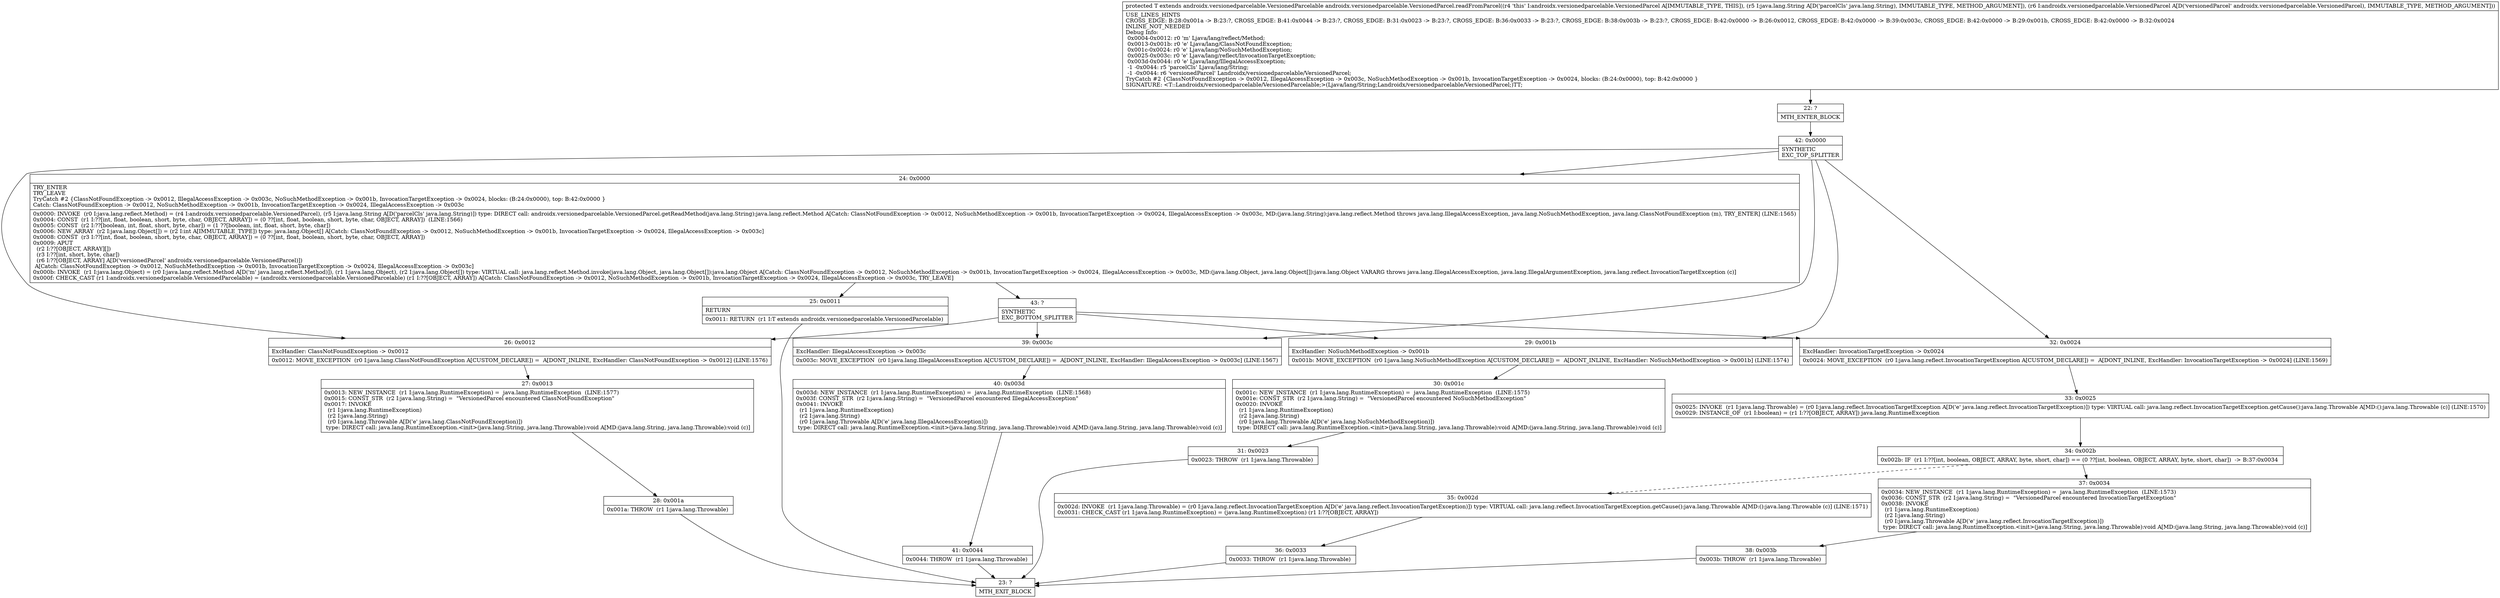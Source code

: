 digraph "CFG forandroidx.versionedparcelable.VersionedParcel.readFromParcel(Ljava\/lang\/String;Landroidx\/versionedparcelable\/VersionedParcel;)Landroidx\/versionedparcelable\/VersionedParcelable;" {
Node_22 [shape=record,label="{22\:\ ?|MTH_ENTER_BLOCK\l}"];
Node_42 [shape=record,label="{42\:\ 0x0000|SYNTHETIC\lEXC_TOP_SPLITTER\l}"];
Node_24 [shape=record,label="{24\:\ 0x0000|TRY_ENTER\lTRY_LEAVE\lTryCatch #2 \{ClassNotFoundException \-\> 0x0012, IllegalAccessException \-\> 0x003c, NoSuchMethodException \-\> 0x001b, InvocationTargetException \-\> 0x0024, blocks: (B:24:0x0000), top: B:42:0x0000 \}\lCatch: ClassNotFoundException \-\> 0x0012, NoSuchMethodException \-\> 0x001b, InvocationTargetException \-\> 0x0024, IllegalAccessException \-\> 0x003c\l|0x0000: INVOKE  (r0 I:java.lang.reflect.Method) = (r4 I:androidx.versionedparcelable.VersionedParcel), (r5 I:java.lang.String A[D('parcelCls' java.lang.String)]) type: DIRECT call: androidx.versionedparcelable.VersionedParcel.getReadMethod(java.lang.String):java.lang.reflect.Method A[Catch: ClassNotFoundException \-\> 0x0012, NoSuchMethodException \-\> 0x001b, InvocationTargetException \-\> 0x0024, IllegalAccessException \-\> 0x003c, MD:(java.lang.String):java.lang.reflect.Method throws java.lang.IllegalAccessException, java.lang.NoSuchMethodException, java.lang.ClassNotFoundException (m), TRY_ENTER] (LINE:1565)\l0x0004: CONST  (r1 I:??[int, float, boolean, short, byte, char, OBJECT, ARRAY]) = (0 ??[int, float, boolean, short, byte, char, OBJECT, ARRAY])  (LINE:1566)\l0x0005: CONST  (r2 I:??[boolean, int, float, short, byte, char]) = (1 ??[boolean, int, float, short, byte, char]) \l0x0006: NEW_ARRAY  (r2 I:java.lang.Object[]) = (r2 I:int A[IMMUTABLE_TYPE]) type: java.lang.Object[] A[Catch: ClassNotFoundException \-\> 0x0012, NoSuchMethodException \-\> 0x001b, InvocationTargetException \-\> 0x0024, IllegalAccessException \-\> 0x003c]\l0x0008: CONST  (r3 I:??[int, float, boolean, short, byte, char, OBJECT, ARRAY]) = (0 ??[int, float, boolean, short, byte, char, OBJECT, ARRAY]) \l0x0009: APUT  \l  (r2 I:??[OBJECT, ARRAY][])\l  (r3 I:??[int, short, byte, char])\l  (r6 I:??[OBJECT, ARRAY] A[D('versionedParcel' androidx.versionedparcelable.VersionedParcel)])\l A[Catch: ClassNotFoundException \-\> 0x0012, NoSuchMethodException \-\> 0x001b, InvocationTargetException \-\> 0x0024, IllegalAccessException \-\> 0x003c]\l0x000b: INVOKE  (r1 I:java.lang.Object) = (r0 I:java.lang.reflect.Method A[D('m' java.lang.reflect.Method)]), (r1 I:java.lang.Object), (r2 I:java.lang.Object[]) type: VIRTUAL call: java.lang.reflect.Method.invoke(java.lang.Object, java.lang.Object[]):java.lang.Object A[Catch: ClassNotFoundException \-\> 0x0012, NoSuchMethodException \-\> 0x001b, InvocationTargetException \-\> 0x0024, IllegalAccessException \-\> 0x003c, MD:(java.lang.Object, java.lang.Object[]):java.lang.Object VARARG throws java.lang.IllegalAccessException, java.lang.IllegalArgumentException, java.lang.reflect.InvocationTargetException (c)]\l0x000f: CHECK_CAST (r1 I:androidx.versionedparcelable.VersionedParcelable) = (androidx.versionedparcelable.VersionedParcelable) (r1 I:??[OBJECT, ARRAY]) A[Catch: ClassNotFoundException \-\> 0x0012, NoSuchMethodException \-\> 0x001b, InvocationTargetException \-\> 0x0024, IllegalAccessException \-\> 0x003c, TRY_LEAVE]\l}"];
Node_25 [shape=record,label="{25\:\ 0x0011|RETURN\l|0x0011: RETURN  (r1 I:T extends androidx.versionedparcelable.VersionedParcelable) \l}"];
Node_23 [shape=record,label="{23\:\ ?|MTH_EXIT_BLOCK\l}"];
Node_43 [shape=record,label="{43\:\ ?|SYNTHETIC\lEXC_BOTTOM_SPLITTER\l}"];
Node_26 [shape=record,label="{26\:\ 0x0012|ExcHandler: ClassNotFoundException \-\> 0x0012\l|0x0012: MOVE_EXCEPTION  (r0 I:java.lang.ClassNotFoundException A[CUSTOM_DECLARE]) =  A[DONT_INLINE, ExcHandler: ClassNotFoundException \-\> 0x0012] (LINE:1576)\l}"];
Node_27 [shape=record,label="{27\:\ 0x0013|0x0013: NEW_INSTANCE  (r1 I:java.lang.RuntimeException) =  java.lang.RuntimeException  (LINE:1577)\l0x0015: CONST_STR  (r2 I:java.lang.String) =  \"VersionedParcel encountered ClassNotFoundException\" \l0x0017: INVOKE  \l  (r1 I:java.lang.RuntimeException)\l  (r2 I:java.lang.String)\l  (r0 I:java.lang.Throwable A[D('e' java.lang.ClassNotFoundException)])\l type: DIRECT call: java.lang.RuntimeException.\<init\>(java.lang.String, java.lang.Throwable):void A[MD:(java.lang.String, java.lang.Throwable):void (c)]\l}"];
Node_28 [shape=record,label="{28\:\ 0x001a|0x001a: THROW  (r1 I:java.lang.Throwable) \l}"];
Node_39 [shape=record,label="{39\:\ 0x003c|ExcHandler: IllegalAccessException \-\> 0x003c\l|0x003c: MOVE_EXCEPTION  (r0 I:java.lang.IllegalAccessException A[CUSTOM_DECLARE]) =  A[DONT_INLINE, ExcHandler: IllegalAccessException \-\> 0x003c] (LINE:1567)\l}"];
Node_40 [shape=record,label="{40\:\ 0x003d|0x003d: NEW_INSTANCE  (r1 I:java.lang.RuntimeException) =  java.lang.RuntimeException  (LINE:1568)\l0x003f: CONST_STR  (r2 I:java.lang.String) =  \"VersionedParcel encountered IllegalAccessException\" \l0x0041: INVOKE  \l  (r1 I:java.lang.RuntimeException)\l  (r2 I:java.lang.String)\l  (r0 I:java.lang.Throwable A[D('e' java.lang.IllegalAccessException)])\l type: DIRECT call: java.lang.RuntimeException.\<init\>(java.lang.String, java.lang.Throwable):void A[MD:(java.lang.String, java.lang.Throwable):void (c)]\l}"];
Node_41 [shape=record,label="{41\:\ 0x0044|0x0044: THROW  (r1 I:java.lang.Throwable) \l}"];
Node_29 [shape=record,label="{29\:\ 0x001b|ExcHandler: NoSuchMethodException \-\> 0x001b\l|0x001b: MOVE_EXCEPTION  (r0 I:java.lang.NoSuchMethodException A[CUSTOM_DECLARE]) =  A[DONT_INLINE, ExcHandler: NoSuchMethodException \-\> 0x001b] (LINE:1574)\l}"];
Node_30 [shape=record,label="{30\:\ 0x001c|0x001c: NEW_INSTANCE  (r1 I:java.lang.RuntimeException) =  java.lang.RuntimeException  (LINE:1575)\l0x001e: CONST_STR  (r2 I:java.lang.String) =  \"VersionedParcel encountered NoSuchMethodException\" \l0x0020: INVOKE  \l  (r1 I:java.lang.RuntimeException)\l  (r2 I:java.lang.String)\l  (r0 I:java.lang.Throwable A[D('e' java.lang.NoSuchMethodException)])\l type: DIRECT call: java.lang.RuntimeException.\<init\>(java.lang.String, java.lang.Throwable):void A[MD:(java.lang.String, java.lang.Throwable):void (c)]\l}"];
Node_31 [shape=record,label="{31\:\ 0x0023|0x0023: THROW  (r1 I:java.lang.Throwable) \l}"];
Node_32 [shape=record,label="{32\:\ 0x0024|ExcHandler: InvocationTargetException \-\> 0x0024\l|0x0024: MOVE_EXCEPTION  (r0 I:java.lang.reflect.InvocationTargetException A[CUSTOM_DECLARE]) =  A[DONT_INLINE, ExcHandler: InvocationTargetException \-\> 0x0024] (LINE:1569)\l}"];
Node_33 [shape=record,label="{33\:\ 0x0025|0x0025: INVOKE  (r1 I:java.lang.Throwable) = (r0 I:java.lang.reflect.InvocationTargetException A[D('e' java.lang.reflect.InvocationTargetException)]) type: VIRTUAL call: java.lang.reflect.InvocationTargetException.getCause():java.lang.Throwable A[MD:():java.lang.Throwable (c)] (LINE:1570)\l0x0029: INSTANCE_OF  (r1 I:boolean) = (r1 I:??[OBJECT, ARRAY]) java.lang.RuntimeException \l}"];
Node_34 [shape=record,label="{34\:\ 0x002b|0x002b: IF  (r1 I:??[int, boolean, OBJECT, ARRAY, byte, short, char]) == (0 ??[int, boolean, OBJECT, ARRAY, byte, short, char])  \-\> B:37:0x0034 \l}"];
Node_35 [shape=record,label="{35\:\ 0x002d|0x002d: INVOKE  (r1 I:java.lang.Throwable) = (r0 I:java.lang.reflect.InvocationTargetException A[D('e' java.lang.reflect.InvocationTargetException)]) type: VIRTUAL call: java.lang.reflect.InvocationTargetException.getCause():java.lang.Throwable A[MD:():java.lang.Throwable (c)] (LINE:1571)\l0x0031: CHECK_CAST (r1 I:java.lang.RuntimeException) = (java.lang.RuntimeException) (r1 I:??[OBJECT, ARRAY]) \l}"];
Node_36 [shape=record,label="{36\:\ 0x0033|0x0033: THROW  (r1 I:java.lang.Throwable) \l}"];
Node_37 [shape=record,label="{37\:\ 0x0034|0x0034: NEW_INSTANCE  (r1 I:java.lang.RuntimeException) =  java.lang.RuntimeException  (LINE:1573)\l0x0036: CONST_STR  (r2 I:java.lang.String) =  \"VersionedParcel encountered InvocationTargetException\" \l0x0038: INVOKE  \l  (r1 I:java.lang.RuntimeException)\l  (r2 I:java.lang.String)\l  (r0 I:java.lang.Throwable A[D('e' java.lang.reflect.InvocationTargetException)])\l type: DIRECT call: java.lang.RuntimeException.\<init\>(java.lang.String, java.lang.Throwable):void A[MD:(java.lang.String, java.lang.Throwable):void (c)]\l}"];
Node_38 [shape=record,label="{38\:\ 0x003b|0x003b: THROW  (r1 I:java.lang.Throwable) \l}"];
MethodNode[shape=record,label="{protected T extends androidx.versionedparcelable.VersionedParcelable androidx.versionedparcelable.VersionedParcel.readFromParcel((r4 'this' I:androidx.versionedparcelable.VersionedParcel A[IMMUTABLE_TYPE, THIS]), (r5 I:java.lang.String A[D('parcelCls' java.lang.String), IMMUTABLE_TYPE, METHOD_ARGUMENT]), (r6 I:androidx.versionedparcelable.VersionedParcel A[D('versionedParcel' androidx.versionedparcelable.VersionedParcel), IMMUTABLE_TYPE, METHOD_ARGUMENT]))  | USE_LINES_HINTS\lCROSS_EDGE: B:28:0x001a \-\> B:23:?, CROSS_EDGE: B:41:0x0044 \-\> B:23:?, CROSS_EDGE: B:31:0x0023 \-\> B:23:?, CROSS_EDGE: B:36:0x0033 \-\> B:23:?, CROSS_EDGE: B:38:0x003b \-\> B:23:?, CROSS_EDGE: B:42:0x0000 \-\> B:26:0x0012, CROSS_EDGE: B:42:0x0000 \-\> B:39:0x003c, CROSS_EDGE: B:42:0x0000 \-\> B:29:0x001b, CROSS_EDGE: B:42:0x0000 \-\> B:32:0x0024\lINLINE_NOT_NEEDED\lDebug Info:\l  0x0004\-0x0012: r0 'm' Ljava\/lang\/reflect\/Method;\l  0x0013\-0x001b: r0 'e' Ljava\/lang\/ClassNotFoundException;\l  0x001c\-0x0024: r0 'e' Ljava\/lang\/NoSuchMethodException;\l  0x0025\-0x003c: r0 'e' Ljava\/lang\/reflect\/InvocationTargetException;\l  0x003d\-0x0044: r0 'e' Ljava\/lang\/IllegalAccessException;\l  \-1 \-0x0044: r5 'parcelCls' Ljava\/lang\/String;\l  \-1 \-0x0044: r6 'versionedParcel' Landroidx\/versionedparcelable\/VersionedParcel;\lTryCatch #2 \{ClassNotFoundException \-\> 0x0012, IllegalAccessException \-\> 0x003c, NoSuchMethodException \-\> 0x001b, InvocationTargetException \-\> 0x0024, blocks: (B:24:0x0000), top: B:42:0x0000 \}\lSIGNATURE: \<T::Landroidx\/versionedparcelable\/VersionedParcelable;\>(Ljava\/lang\/String;Landroidx\/versionedparcelable\/VersionedParcel;)TT;\l}"];
MethodNode -> Node_22;Node_22 -> Node_42;
Node_42 -> Node_24;
Node_42 -> Node_26;
Node_42 -> Node_39;
Node_42 -> Node_29;
Node_42 -> Node_32;
Node_24 -> Node_25;
Node_24 -> Node_43;
Node_25 -> Node_23;
Node_43 -> Node_26;
Node_43 -> Node_39;
Node_43 -> Node_29;
Node_43 -> Node_32;
Node_26 -> Node_27;
Node_27 -> Node_28;
Node_28 -> Node_23;
Node_39 -> Node_40;
Node_40 -> Node_41;
Node_41 -> Node_23;
Node_29 -> Node_30;
Node_30 -> Node_31;
Node_31 -> Node_23;
Node_32 -> Node_33;
Node_33 -> Node_34;
Node_34 -> Node_35[style=dashed];
Node_34 -> Node_37;
Node_35 -> Node_36;
Node_36 -> Node_23;
Node_37 -> Node_38;
Node_38 -> Node_23;
}

